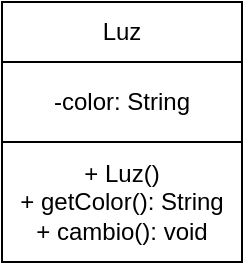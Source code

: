 <mxfile version="26.0.16">
  <diagram name="Página-1" id="P2q8Rkni7TTtvKq0fJxB">
    <mxGraphModel dx="474" dy="788" grid="1" gridSize="10" guides="1" tooltips="1" connect="1" arrows="1" fold="1" page="1" pageScale="1" pageWidth="827" pageHeight="1169" math="0" shadow="0">
      <root>
        <mxCell id="0" />
        <mxCell id="1" parent="0" />
        <mxCell id="khZjezg7QSoq26RBM8da-1" value="Luz" style="rounded=0;whiteSpace=wrap;html=1;" vertex="1" parent="1">
          <mxGeometry x="350" y="370" width="120" height="30" as="geometry" />
        </mxCell>
        <mxCell id="khZjezg7QSoq26RBM8da-2" value="-color: String" style="rounded=0;whiteSpace=wrap;html=1;" vertex="1" parent="1">
          <mxGeometry x="350" y="400" width="120" height="40" as="geometry" />
        </mxCell>
        <mxCell id="khZjezg7QSoq26RBM8da-3" value="+ Luz()&lt;div&gt;+ getColor(): String&lt;/div&gt;&lt;div&gt;+ cambio(): void&lt;/div&gt;" style="rounded=0;whiteSpace=wrap;html=1;" vertex="1" parent="1">
          <mxGeometry x="350" y="440" width="120" height="60" as="geometry" />
        </mxCell>
      </root>
    </mxGraphModel>
  </diagram>
</mxfile>

